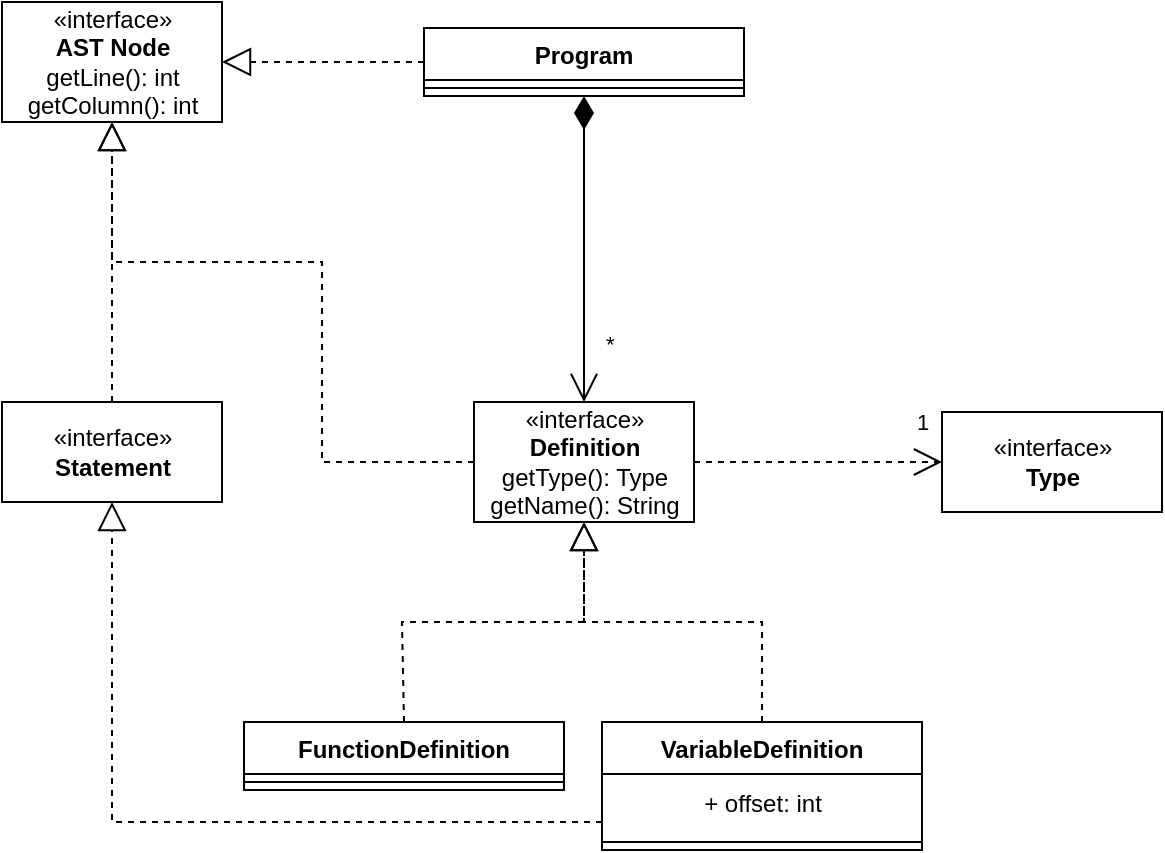 <mxfile version="20.8.16" type="device" pages="5"><diagram id="tEm3udfQRrp0tYSrLyY5" name="Definition"><mxGraphModel dx="607" dy="717" grid="1" gridSize="10" guides="1" tooltips="1" connect="1" arrows="1" fold="1" page="1" pageScale="1" pageWidth="827" pageHeight="1169" math="0" shadow="0"><root><mxCell id="0"/><mxCell id="1" parent="0"/><mxCell id="TwfJ6yVy9u_NWdyHtwg3-1" value="«interface»&lt;br&gt;&lt;b&gt;Definition&lt;/b&gt;&lt;br&gt;getType(): Type&lt;br&gt;getName(): String" style="html=1;" parent="1" vertex="1"><mxGeometry x="1186" y="250" width="110" height="60" as="geometry"/></mxCell><mxCell id="TwfJ6yVy9u_NWdyHtwg3-2" value="FunctionDefinition" style="swimlane;fontStyle=1;align=center;verticalAlign=top;childLayout=stackLayout;horizontal=1;startSize=26;horizontalStack=0;resizeParent=1;resizeParentMax=0;resizeLast=0;collapsible=1;marginBottom=0;" parent="1" vertex="1"><mxGeometry x="1071" y="410" width="160" height="34" as="geometry"/></mxCell><mxCell id="TwfJ6yVy9u_NWdyHtwg3-4" value="" style="line;strokeWidth=1;fillColor=none;align=left;verticalAlign=middle;spacingTop=-1;spacingLeft=3;spacingRight=3;rotatable=0;labelPosition=right;points=[];portConstraint=eastwest;strokeColor=inherit;" parent="TwfJ6yVy9u_NWdyHtwg3-2" vertex="1"><mxGeometry y="26" width="160" height="8" as="geometry"/></mxCell><mxCell id="TwfJ6yVy9u_NWdyHtwg3-6" value="VariableDefinition" style="swimlane;fontStyle=1;align=center;verticalAlign=top;childLayout=stackLayout;horizontal=1;startSize=26;horizontalStack=0;resizeParent=1;resizeParentMax=0;resizeLast=0;collapsible=1;marginBottom=0;" parent="1" vertex="1"><mxGeometry x="1250" y="410" width="160" height="64" as="geometry"/></mxCell><mxCell id="2w1rQC-rwxfxJchrscSf-1" value="+ offset: int" style="text;html=1;align=center;verticalAlign=middle;resizable=0;points=[];autosize=1;strokeColor=none;fillColor=none;" parent="TwfJ6yVy9u_NWdyHtwg3-6" vertex="1"><mxGeometry y="26" width="160" height="30" as="geometry"/></mxCell><mxCell id="TwfJ6yVy9u_NWdyHtwg3-7" value="" style="line;strokeWidth=1;fillColor=none;align=left;verticalAlign=middle;spacingTop=-1;spacingLeft=3;spacingRight=3;rotatable=0;labelPosition=right;points=[];portConstraint=eastwest;strokeColor=inherit;" parent="TwfJ6yVy9u_NWdyHtwg3-6" vertex="1"><mxGeometry y="56" width="160" height="8" as="geometry"/></mxCell><mxCell id="TwfJ6yVy9u_NWdyHtwg3-8" value="" style="endArrow=block;dashed=1;endFill=0;endSize=12;html=1;rounded=0;strokeColor=default;entryX=0.5;entryY=1;entryDx=0;entryDy=0;exitX=0.5;exitY=0;exitDx=0;exitDy=0;" parent="1" source="TwfJ6yVy9u_NWdyHtwg3-2" target="TwfJ6yVy9u_NWdyHtwg3-1" edge="1"><mxGeometry width="160" relative="1" as="geometry"><mxPoint x="1170" y="350" as="sourcePoint"/><mxPoint x="1330" y="350" as="targetPoint"/><Array as="points"><mxPoint x="1150" y="360"/><mxPoint x="1241" y="360"/></Array></mxGeometry></mxCell><mxCell id="TwfJ6yVy9u_NWdyHtwg3-9" value="" style="endArrow=block;dashed=1;endFill=0;endSize=12;html=1;rounded=0;strokeColor=default;entryX=0.5;entryY=1;entryDx=0;entryDy=0;exitX=0.5;exitY=0;exitDx=0;exitDy=0;" parent="1" source="TwfJ6yVy9u_NWdyHtwg3-6" target="TwfJ6yVy9u_NWdyHtwg3-1" edge="1"><mxGeometry width="160" relative="1" as="geometry"><mxPoint x="1280" y="360" as="sourcePoint"/><mxPoint x="1440" y="360" as="targetPoint"/><Array as="points"><mxPoint x="1330" y="360"/><mxPoint x="1241" y="360"/></Array></mxGeometry></mxCell><mxCell id="TwfJ6yVy9u_NWdyHtwg3-10" value="«interface»&lt;br&gt;&lt;b&gt;Type&lt;/b&gt;" style="html=1;" parent="1" vertex="1"><mxGeometry x="1420" y="255" width="110" height="50" as="geometry"/></mxCell><mxCell id="TwfJ6yVy9u_NWdyHtwg3-11" value="1" style="endArrow=open;endSize=12;dashed=1;html=1;rounded=0;strokeColor=default;exitX=1;exitY=0.5;exitDx=0;exitDy=0;entryX=0;entryY=0.5;entryDx=0;entryDy=0;" parent="1" source="TwfJ6yVy9u_NWdyHtwg3-1" target="TwfJ6yVy9u_NWdyHtwg3-10" edge="1"><mxGeometry x="0.839" y="20" width="160" relative="1" as="geometry"><mxPoint x="1330" y="330" as="sourcePoint"/><mxPoint x="1490" y="330" as="targetPoint"/><mxPoint as="offset"/></mxGeometry></mxCell><mxCell id="2w1rQC-rwxfxJchrscSf-2" value="«interface»&lt;br&gt;&lt;b&gt;Statement&lt;/b&gt;" style="html=1;" parent="1" vertex="1"><mxGeometry x="950" y="250" width="110" height="50" as="geometry"/></mxCell><mxCell id="2w1rQC-rwxfxJchrscSf-3" value="" style="endArrow=block;dashed=1;endFill=0;endSize=12;html=1;rounded=0;strokeColor=default;entryX=0.5;entryY=1;entryDx=0;entryDy=0;" parent="1" target="2w1rQC-rwxfxJchrscSf-2" edge="1"><mxGeometry width="160" relative="1" as="geometry"><mxPoint x="1250" y="460" as="sourcePoint"/><mxPoint x="1190" y="460" as="targetPoint"/><Array as="points"><mxPoint x="1005" y="460"/></Array></mxGeometry></mxCell><mxCell id="2w1rQC-rwxfxJchrscSf-4" value="«interface»&lt;br&gt;&lt;b&gt;AST Node&lt;/b&gt;&lt;br&gt;getLine(): int&lt;br&gt;getColumn(): int" style="html=1;" parent="1" vertex="1"><mxGeometry x="950" y="50" width="110" height="60" as="geometry"/></mxCell><mxCell id="2w1rQC-rwxfxJchrscSf-5" value="" style="endArrow=block;dashed=1;endFill=0;endSize=12;html=1;rounded=0;strokeColor=default;entryX=0.5;entryY=1;entryDx=0;entryDy=0;exitX=0.5;exitY=0;exitDx=0;exitDy=0;" parent="1" source="2w1rQC-rwxfxJchrscSf-2" target="2w1rQC-rwxfxJchrscSf-4" edge="1"><mxGeometry width="160" relative="1" as="geometry"><mxPoint x="980" y="180" as="sourcePoint"/><mxPoint x="1140" y="180" as="targetPoint"/></mxGeometry></mxCell><mxCell id="CHL5ta81QHTOjSYHyiZM-10" value="Program" style="swimlane;fontStyle=1;align=center;verticalAlign=top;childLayout=stackLayout;horizontal=1;startSize=26;horizontalStack=0;resizeParent=1;resizeParentMax=0;resizeLast=0;collapsible=1;marginBottom=0;" parent="1" vertex="1"><mxGeometry x="1161" y="63" width="160" height="34" as="geometry"/></mxCell><mxCell id="CHL5ta81QHTOjSYHyiZM-11" value="" style="line;strokeWidth=1;fillColor=none;align=left;verticalAlign=middle;spacingTop=-1;spacingLeft=3;spacingRight=3;rotatable=0;labelPosition=right;points=[];portConstraint=eastwest;strokeColor=inherit;" parent="CHL5ta81QHTOjSYHyiZM-10" vertex="1"><mxGeometry y="26" width="160" height="8" as="geometry"/></mxCell><mxCell id="CHL5ta81QHTOjSYHyiZM-12" value="" style="endArrow=block;dashed=1;endFill=0;endSize=12;html=1;rounded=0;entryX=0.5;entryY=1;entryDx=0;entryDy=0;exitX=0;exitY=0.5;exitDx=0;exitDy=0;" parent="1" source="TwfJ6yVy9u_NWdyHtwg3-1" target="2w1rQC-rwxfxJchrscSf-4" edge="1"><mxGeometry width="160" relative="1" as="geometry"><mxPoint x="1100" y="180" as="sourcePoint"/><mxPoint x="1260" y="180" as="targetPoint"/><Array as="points"><mxPoint x="1110" y="280"/><mxPoint x="1110" y="180"/><mxPoint x="1005" y="180"/></Array></mxGeometry></mxCell><mxCell id="CHL5ta81QHTOjSYHyiZM-13" value="*" style="endArrow=open;html=1;endSize=12;startArrow=diamondThin;startSize=14;startFill=1;edgeStyle=orthogonalEdgeStyle;align=left;verticalAlign=bottom;rounded=0;entryX=0.5;entryY=0;entryDx=0;entryDy=0;exitX=0.5;exitY=1;exitDx=0;exitDy=0;" parent="1" source="CHL5ta81QHTOjSYHyiZM-10" target="TwfJ6yVy9u_NWdyHtwg3-1" edge="1"><mxGeometry x="0.739" y="9" relative="1" as="geometry"><mxPoint x="1170" y="180" as="sourcePoint"/><mxPoint x="1330" y="180" as="targetPoint"/><mxPoint as="offset"/></mxGeometry></mxCell><mxCell id="CHL5ta81QHTOjSYHyiZM-14" value="" style="endArrow=block;dashed=1;endFill=0;endSize=12;html=1;rounded=0;entryX=1;entryY=0.5;entryDx=0;entryDy=0;exitX=0;exitY=0.5;exitDx=0;exitDy=0;" parent="1" source="CHL5ta81QHTOjSYHyiZM-10" target="2w1rQC-rwxfxJchrscSf-4" edge="1"><mxGeometry width="160" relative="1" as="geometry"><mxPoint x="1180" y="170" as="sourcePoint"/><mxPoint x="1340" y="170" as="targetPoint"/></mxGeometry></mxCell></root></mxGraphModel></diagram><diagram id="4c8TrQgIZwYKLNSwtNas" name="Expression"><mxGraphModel dx="1434" dy="717" grid="1" gridSize="10" guides="1" tooltips="1" connect="1" arrows="1" fold="1" page="1" pageScale="1" pageWidth="827" pageHeight="1169" math="0" shadow="0"><root><mxCell id="0"/><mxCell id="1" parent="0"/><mxCell id="o3gh-eUroKLdvng0PE6j-1" value="«interface»&lt;br&gt;&lt;b&gt;Expression&lt;br&gt;&lt;/b&gt;" style="html=1;" parent="1" vertex="1"><mxGeometry x="339" y="380" width="110" height="50" as="geometry"/></mxCell><mxCell id="o3gh-eUroKLdvng0PE6j-7" value="Variable&#10;" style="swimlane;fontStyle=1;align=center;verticalAlign=top;childLayout=stackLayout;horizontal=1;startSize=26;horizontalStack=0;resizeParent=1;resizeParentMax=0;resizeLast=0;collapsible=1;marginBottom=0;" parent="1" vertex="1"><mxGeometry x="399" y="500" width="160" height="60" as="geometry"/></mxCell><mxCell id="o3gh-eUroKLdvng0PE6j-8" value="+ name: string" style="text;strokeColor=none;fillColor=none;align=left;verticalAlign=top;spacingLeft=4;spacingRight=4;overflow=hidden;rotatable=0;points=[[0,0.5],[1,0.5]];portConstraint=eastwest;" parent="o3gh-eUroKLdvng0PE6j-7" vertex="1"><mxGeometry y="26" width="160" height="26" as="geometry"/></mxCell><mxCell id="o3gh-eUroKLdvng0PE6j-9" value="" style="line;strokeWidth=1;fillColor=none;align=left;verticalAlign=middle;spacingTop=-1;spacingLeft=3;spacingRight=3;rotatable=0;labelPosition=right;points=[];portConstraint=eastwest;strokeColor=inherit;" parent="o3gh-eUroKLdvng0PE6j-7" vertex="1"><mxGeometry y="52" width="160" height="8" as="geometry"/></mxCell><mxCell id="o3gh-eUroKLdvng0PE6j-12" value="UnaryMinus" style="swimlane;fontStyle=1;align=center;verticalAlign=top;childLayout=stackLayout;horizontal=1;startSize=26;horizontalStack=0;resizeParent=1;resizeParentMax=0;resizeLast=0;collapsible=1;marginBottom=0;" parent="1" vertex="1"><mxGeometry x="110" y="500" width="160" height="34" as="geometry"/></mxCell><mxCell id="o3gh-eUroKLdvng0PE6j-13" value="" style="line;strokeWidth=1;fillColor=none;align=left;verticalAlign=middle;spacingTop=-1;spacingLeft=3;spacingRight=3;rotatable=0;labelPosition=right;points=[];portConstraint=eastwest;strokeColor=inherit;" parent="o3gh-eUroKLdvng0PE6j-12" vertex="1"><mxGeometry y="26" width="160" height="8" as="geometry"/></mxCell><mxCell id="o3gh-eUroKLdvng0PE6j-16" value="Arithmetic" style="swimlane;fontStyle=1;align=center;verticalAlign=top;childLayout=stackLayout;horizontal=1;startSize=26;horizontalStack=0;resizeParent=1;resizeParentMax=0;resizeLast=0;collapsible=1;marginBottom=0;" parent="1" vertex="1"><mxGeometry x="599" y="500" width="160" height="60" as="geometry"/></mxCell><mxCell id="o3gh-eUroKLdvng0PE6j-17" value="+ operator: string&#10;" style="text;strokeColor=none;fillColor=none;align=left;verticalAlign=top;spacingLeft=4;spacingRight=4;overflow=hidden;rotatable=0;points=[[0,0.5],[1,0.5]];portConstraint=eastwest;" parent="o3gh-eUroKLdvng0PE6j-16" vertex="1"><mxGeometry y="26" width="160" height="26" as="geometry"/></mxCell><mxCell id="o3gh-eUroKLdvng0PE6j-18" value="" style="line;strokeWidth=1;fillColor=none;align=left;verticalAlign=middle;spacingTop=-1;spacingLeft=3;spacingRight=3;rotatable=0;labelPosition=right;points=[];portConstraint=eastwest;strokeColor=inherit;" parent="o3gh-eUroKLdvng0PE6j-16" vertex="1"><mxGeometry y="52" width="160" height="8" as="geometry"/></mxCell><mxCell id="o3gh-eUroKLdvng0PE6j-20" value="RealLiteral" style="swimlane;fontStyle=1;align=center;verticalAlign=top;childLayout=stackLayout;horizontal=1;startSize=26;horizontalStack=0;resizeParent=1;resizeParentMax=0;resizeLast=0;collapsible=1;marginBottom=0;" parent="1" vertex="1"><mxGeometry x="120" y="270" width="160" height="60" as="geometry"/></mxCell><mxCell id="o3gh-eUroKLdvng0PE6j-21" value="+ value: double" style="text;strokeColor=none;fillColor=none;align=left;verticalAlign=top;spacingLeft=4;spacingRight=4;overflow=hidden;rotatable=0;points=[[0,0.5],[1,0.5]];portConstraint=eastwest;" parent="o3gh-eUroKLdvng0PE6j-20" vertex="1"><mxGeometry y="26" width="160" height="26" as="geometry"/></mxCell><mxCell id="o3gh-eUroKLdvng0PE6j-22" value="" style="line;strokeWidth=1;fillColor=none;align=left;verticalAlign=middle;spacingTop=-1;spacingLeft=3;spacingRight=3;rotatable=0;labelPosition=right;points=[];portConstraint=eastwest;strokeColor=inherit;" parent="o3gh-eUroKLdvng0PE6j-20" vertex="1"><mxGeometry y="52" width="160" height="8" as="geometry"/></mxCell><mxCell id="o3gh-eUroKLdvng0PE6j-24" value="CharLiteral&#10;" style="swimlane;fontStyle=1;align=center;verticalAlign=top;childLayout=stackLayout;horizontal=1;startSize=26;horizontalStack=0;resizeParent=1;resizeParentMax=0;resizeLast=0;collapsible=1;marginBottom=0;" parent="1" vertex="1"><mxGeometry x="120" y="190" width="160" height="60" as="geometry"/></mxCell><mxCell id="o3gh-eUroKLdvng0PE6j-25" value="+ value: char" style="text;strokeColor=none;fillColor=none;align=left;verticalAlign=top;spacingLeft=4;spacingRight=4;overflow=hidden;rotatable=0;points=[[0,0.5],[1,0.5]];portConstraint=eastwest;" parent="o3gh-eUroKLdvng0PE6j-24" vertex="1"><mxGeometry y="26" width="160" height="26" as="geometry"/></mxCell><mxCell id="o3gh-eUroKLdvng0PE6j-26" value="" style="line;strokeWidth=1;fillColor=none;align=left;verticalAlign=middle;spacingTop=-1;spacingLeft=3;spacingRight=3;rotatable=0;labelPosition=right;points=[];portConstraint=eastwest;strokeColor=inherit;" parent="o3gh-eUroKLdvng0PE6j-24" vertex="1"><mxGeometry y="52" width="160" height="8" as="geometry"/></mxCell><mxCell id="o3gh-eUroKLdvng0PE6j-32" value="Cast&#10;" style="swimlane;fontStyle=1;align=center;verticalAlign=top;childLayout=stackLayout;horizontal=1;startSize=26;horizontalStack=0;resizeParent=1;resizeParentMax=0;resizeLast=0;collapsible=1;marginBottom=0;" parent="1" vertex="1"><mxGeometry x="500" y="156" width="160" height="34" as="geometry"/></mxCell><mxCell id="o3gh-eUroKLdvng0PE6j-33" value="" style="line;strokeWidth=1;fillColor=none;align=left;verticalAlign=middle;spacingTop=-1;spacingLeft=3;spacingRight=3;rotatable=0;labelPosition=right;points=[];portConstraint=eastwest;strokeColor=inherit;" parent="o3gh-eUroKLdvng0PE6j-32" vertex="1"><mxGeometry y="26" width="160" height="8" as="geometry"/></mxCell><mxCell id="o3gh-eUroKLdvng0PE6j-34" value="Logic" style="swimlane;fontStyle=1;align=center;verticalAlign=top;childLayout=stackLayout;horizontal=1;startSize=26;horizontalStack=0;resizeParent=1;resizeParentMax=0;resizeLast=0;collapsible=1;marginBottom=0;" parent="1" vertex="1"><mxGeometry x="500" y="270" width="160" height="60" as="geometry"/></mxCell><mxCell id="o3gh-eUroKLdvng0PE6j-35" value="+ operator: string&#10;" style="text;strokeColor=none;fillColor=none;align=left;verticalAlign=top;spacingLeft=4;spacingRight=4;overflow=hidden;rotatable=0;points=[[0,0.5],[1,0.5]];portConstraint=eastwest;" parent="o3gh-eUroKLdvng0PE6j-34" vertex="1"><mxGeometry y="26" width="160" height="26" as="geometry"/></mxCell><mxCell id="o3gh-eUroKLdvng0PE6j-36" value="" style="line;strokeWidth=1;fillColor=none;align=left;verticalAlign=middle;spacingTop=-1;spacingLeft=3;spacingRight=3;rotatable=0;labelPosition=right;points=[];portConstraint=eastwest;strokeColor=inherit;" parent="o3gh-eUroKLdvng0PE6j-34" vertex="1"><mxGeometry y="52" width="160" height="8" as="geometry"/></mxCell><mxCell id="o3gh-eUroKLdvng0PE6j-49" value="2" style="endArrow=open;html=1;endSize=12;startArrow=diamondThin;startSize=14;startFill=1;edgeStyle=orthogonalEdgeStyle;align=left;verticalAlign=bottom;rounded=0;strokeColor=default;exitX=0.5;exitY=1;exitDx=0;exitDy=0;entryX=1;entryY=0.25;entryDx=0;entryDy=0;" parent="1" source="o3gh-eUroKLdvng0PE6j-34" target="o3gh-eUroKLdvng0PE6j-1" edge="1"><mxGeometry x="-0.794" y="10" relative="1" as="geometry"><mxPoint x="460" y="360" as="sourcePoint"/><mxPoint x="450" y="400" as="targetPoint"/><Array as="points"><mxPoint x="580" y="393"/><mxPoint x="449" y="393"/></Array><mxPoint as="offset"/></mxGeometry></mxCell><mxCell id="o3gh-eUroKLdvng0PE6j-50" value="2" style="endArrow=open;html=1;endSize=12;startArrow=diamondThin;startSize=14;startFill=1;edgeStyle=orthogonalEdgeStyle;align=left;verticalAlign=bottom;rounded=0;strokeColor=default;exitX=0.5;exitY=0;exitDx=0;exitDy=0;entryX=1.002;entryY=0.841;entryDx=0;entryDy=0;entryPerimeter=0;" parent="1" source="o3gh-eUroKLdvng0PE6j-16" target="o3gh-eUroKLdvng0PE6j-1" edge="1"><mxGeometry x="-0.934" y="-11" relative="1" as="geometry"><mxPoint x="590" y="420" as="sourcePoint"/><mxPoint x="450" y="422" as="targetPoint"/><Array as="points"><mxPoint x="679" y="422"/><mxPoint x="452" y="422"/></Array><mxPoint as="offset"/></mxGeometry></mxCell><mxCell id="o3gh-eUroKLdvng0PE6j-52" value="UnaryNot" style="swimlane;fontStyle=1;align=center;verticalAlign=top;childLayout=stackLayout;horizontal=1;startSize=26;horizontalStack=0;resizeParent=1;resizeParentMax=0;resizeLast=0;collapsible=1;marginBottom=0;" parent="1" vertex="1"><mxGeometry x="500" y="210" width="160" height="34" as="geometry"/></mxCell><mxCell id="o3gh-eUroKLdvng0PE6j-53" value="" style="line;strokeWidth=1;fillColor=none;align=left;verticalAlign=middle;spacingTop=-1;spacingLeft=3;spacingRight=3;rotatable=0;labelPosition=right;points=[];portConstraint=eastwest;strokeColor=inherit;" parent="o3gh-eUroKLdvng0PE6j-52" vertex="1"><mxGeometry y="26" width="160" height="8" as="geometry"/></mxCell><mxCell id="o3gh-eUroKLdvng0PE6j-55" value="" style="endArrow=block;dashed=1;endFill=0;endSize=12;html=1;rounded=0;strokeColor=default;entryX=0.5;entryY=1;entryDx=0;entryDy=0;exitX=0.5;exitY=0;exitDx=0;exitDy=0;" parent="1" source="o3gh-eUroKLdvng0PE6j-12" target="o3gh-eUroKLdvng0PE6j-1" edge="1"><mxGeometry width="160" relative="1" as="geometry"><mxPoint x="220" y="460" as="sourcePoint"/><mxPoint x="380" y="460" as="targetPoint"/><Array as="points"><mxPoint x="190" y="460"/><mxPoint x="394" y="460"/></Array></mxGeometry></mxCell><mxCell id="o3gh-eUroKLdvng0PE6j-57" value="" style="endArrow=block;dashed=1;endFill=0;endSize=12;html=1;rounded=0;strokeColor=default;entryX=0.5;entryY=1;entryDx=0;entryDy=0;exitX=0.5;exitY=0;exitDx=0;exitDy=0;" parent="1" source="o3gh-eUroKLdvng0PE6j-7" target="o3gh-eUroKLdvng0PE6j-1" edge="1"><mxGeometry width="160" relative="1" as="geometry"><mxPoint x="470" y="470" as="sourcePoint"/><mxPoint x="630" y="470" as="targetPoint"/><Array as="points"><mxPoint x="480" y="460"/><mxPoint x="394" y="460"/></Array></mxGeometry></mxCell><mxCell id="o3gh-eUroKLdvng0PE6j-58" value="" style="endArrow=block;dashed=1;endFill=0;endSize=12;html=1;rounded=0;strokeColor=default;entryX=0.5;entryY=1;entryDx=0;entryDy=0;exitX=0.25;exitY=0;exitDx=0;exitDy=0;" parent="1" source="o3gh-eUroKLdvng0PE6j-16" target="o3gh-eUroKLdvng0PE6j-1" edge="1"><mxGeometry width="160" relative="1" as="geometry"><mxPoint x="500" y="460" as="sourcePoint"/><mxPoint x="660" y="460" as="targetPoint"/><Array as="points"><mxPoint x="640" y="460"/><mxPoint x="394" y="460"/></Array></mxGeometry></mxCell><mxCell id="o3gh-eUroKLdvng0PE6j-61" value="" style="endArrow=block;dashed=1;endFill=0;endSize=12;html=1;rounded=0;strokeColor=default;entryX=0.5;entryY=0;entryDx=0;entryDy=0;exitX=1;exitY=0.5;exitDx=0;exitDy=0;" parent="1" source="o3gh-eUroKLdvng0PE6j-21" target="o3gh-eUroKLdvng0PE6j-1" edge="1"><mxGeometry width="160" relative="1" as="geometry"><mxPoint x="280" y="300" as="sourcePoint"/><mxPoint x="440" y="300" as="targetPoint"/><Array as="points"><mxPoint x="394" y="310"/></Array></mxGeometry></mxCell><mxCell id="o3gh-eUroKLdvng0PE6j-62" value="" style="endArrow=block;dashed=1;endFill=0;endSize=12;html=1;rounded=0;strokeColor=default;entryX=0.5;entryY=0;entryDx=0;entryDy=0;exitX=1;exitY=0.5;exitDx=0;exitDy=0;" parent="1" source="o3gh-eUroKLdvng0PE6j-25" target="o3gh-eUroKLdvng0PE6j-1" edge="1"><mxGeometry width="160" relative="1" as="geometry"><mxPoint x="280" y="220" as="sourcePoint"/><mxPoint x="440" y="220" as="targetPoint"/><Array as="points"><mxPoint x="394" y="230"/></Array></mxGeometry></mxCell><mxCell id="o3gh-eUroKLdvng0PE6j-66" value="" style="endArrow=block;dashed=1;endFill=0;endSize=12;html=1;rounded=0;strokeColor=default;entryX=0.5;entryY=0;entryDx=0;entryDy=0;exitX=0;exitY=0.5;exitDx=0;exitDy=0;" parent="1" source="o3gh-eUroKLdvng0PE6j-35" target="o3gh-eUroKLdvng0PE6j-1" edge="1"><mxGeometry width="160" relative="1" as="geometry"><mxPoint x="310" y="330" as="sourcePoint"/><mxPoint x="470" y="330" as="targetPoint"/><Array as="points"><mxPoint x="394" y="310"/></Array></mxGeometry></mxCell><mxCell id="o3gh-eUroKLdvng0PE6j-67" value="" style="endArrow=block;dashed=1;endFill=0;endSize=12;html=1;rounded=0;strokeColor=default;entryX=0.5;entryY=0;entryDx=0;entryDy=0;exitX=0;exitY=0.5;exitDx=0;exitDy=0;" parent="1" source="o3gh-eUroKLdvng0PE6j-52" target="o3gh-eUroKLdvng0PE6j-1" edge="1"><mxGeometry width="160" relative="1" as="geometry"><mxPoint x="340" y="270" as="sourcePoint"/><mxPoint x="500" y="270" as="targetPoint"/><Array as="points"><mxPoint x="394" y="227"/></Array></mxGeometry></mxCell><mxCell id="o3gh-eUroKLdvng0PE6j-68" value="" style="endArrow=block;dashed=1;endFill=0;endSize=12;html=1;rounded=0;strokeColor=default;exitX=0;exitY=0.5;exitDx=0;exitDy=0;entryX=0.5;entryY=0;entryDx=0;entryDy=0;" parent="1" source="o3gh-eUroKLdvng0PE6j-32" target="o3gh-eUroKLdvng0PE6j-1" edge="1"><mxGeometry width="160" relative="1" as="geometry"><mxPoint x="390" y="200" as="sourcePoint"/><mxPoint x="550" y="200" as="targetPoint"/><Array as="points"><mxPoint x="394" y="173"/></Array></mxGeometry></mxCell><mxCell id="o3gh-eUroKLdvng0PE6j-69" value="ArrayAccess&#10;" style="swimlane;fontStyle=1;align=center;verticalAlign=top;childLayout=stackLayout;horizontal=1;startSize=26;horizontalStack=0;resizeParent=1;resizeParentMax=0;resizeLast=0;collapsible=1;marginBottom=0;" parent="1" vertex="1"><mxGeometry x="120" y="600" width="160" height="34" as="geometry"/></mxCell><mxCell id="o3gh-eUroKLdvng0PE6j-70" value="" style="line;strokeWidth=1;fillColor=none;align=left;verticalAlign=middle;spacingTop=-1;spacingLeft=3;spacingRight=3;rotatable=0;labelPosition=right;points=[];portConstraint=eastwest;strokeColor=inherit;" parent="o3gh-eUroKLdvng0PE6j-69" vertex="1"><mxGeometry y="26" width="160" height="8" as="geometry"/></mxCell><mxCell id="o3gh-eUroKLdvng0PE6j-75" value="" style="endArrow=block;dashed=1;endFill=0;endSize=12;html=1;rounded=0;strokeColor=default;exitX=1;exitY=0.5;exitDx=0;exitDy=0;entryX=0.5;entryY=0;entryDx=0;entryDy=0;" parent="1" target="o3gh-eUroKLdvng0PE6j-1" edge="1"><mxGeometry width="160" relative="1" as="geometry"><mxPoint x="280" y="157" as="sourcePoint"/><mxPoint x="450" y="90" as="targetPoint"/><Array as="points"><mxPoint x="394" y="157"/></Array></mxGeometry></mxCell><mxCell id="9c9g5L51k76yEXySF-gI-3" value="IntLiteral&#10;" style="swimlane;fontStyle=1;align=center;verticalAlign=top;childLayout=stackLayout;horizontal=1;startSize=26;horizontalStack=0;resizeParent=1;resizeParentMax=0;resizeLast=0;collapsible=1;marginBottom=0;" parent="1" vertex="1"><mxGeometry x="120" y="120" width="160" height="60" as="geometry"/></mxCell><mxCell id="9c9g5L51k76yEXySF-gI-4" value="+ value: char" style="text;strokeColor=none;fillColor=none;align=left;verticalAlign=top;spacingLeft=4;spacingRight=4;overflow=hidden;rotatable=0;points=[[0,0.5],[1,0.5]];portConstraint=eastwest;" parent="9c9g5L51k76yEXySF-gI-3" vertex="1"><mxGeometry y="26" width="160" height="26" as="geometry"/></mxCell><mxCell id="9c9g5L51k76yEXySF-gI-5" value="" style="line;strokeWidth=1;fillColor=none;align=left;verticalAlign=middle;spacingTop=-1;spacingLeft=3;spacingRight=3;rotatable=0;labelPosition=right;points=[];portConstraint=eastwest;strokeColor=inherit;" parent="9c9g5L51k76yEXySF-gI-3" vertex="1"><mxGeometry y="52" width="160" height="8" as="geometry"/></mxCell><mxCell id="9c9g5L51k76yEXySF-gI-7" value="StructAccess&#10;" style="swimlane;fontStyle=1;align=center;verticalAlign=top;childLayout=stackLayout;horizontal=1;startSize=26;horizontalStack=0;resizeParent=1;resizeParentMax=0;resizeLast=0;collapsible=1;marginBottom=0;" parent="1" vertex="1"><mxGeometry x="300" y="600" width="160" height="34" as="geometry"/></mxCell><mxCell id="9c9g5L51k76yEXySF-gI-8" value="" style="line;strokeWidth=1;fillColor=none;align=left;verticalAlign=middle;spacingTop=-1;spacingLeft=3;spacingRight=3;rotatable=0;labelPosition=right;points=[];portConstraint=eastwest;strokeColor=inherit;" parent="9c9g5L51k76yEXySF-gI-7" vertex="1"><mxGeometry y="26" width="160" height="8" as="geometry"/></mxCell><mxCell id="9c9g5L51k76yEXySF-gI-9" value="" style="endArrow=block;dashed=1;endFill=0;endSize=12;html=1;rounded=0;strokeColor=default;entryX=0.5;entryY=1;entryDx=0;entryDy=0;exitX=0.5;exitY=0;exitDx=0;exitDy=0;" parent="1" source="o3gh-eUroKLdvng0PE6j-69" target="o3gh-eUroKLdvng0PE6j-1" edge="1"><mxGeometry width="160" relative="1" as="geometry"><mxPoint x="220" y="550" as="sourcePoint"/><mxPoint x="360" y="460" as="targetPoint"/><Array as="points"><mxPoint x="200" y="560"/><mxPoint x="290" y="560"/><mxPoint x="290" y="460"/><mxPoint x="394" y="460"/></Array></mxGeometry></mxCell><mxCell id="9c9g5L51k76yEXySF-gI-10" value="" style="endArrow=block;dashed=1;endFill=0;endSize=12;html=1;rounded=0;strokeColor=default;entryX=0.5;entryY=1;entryDx=0;entryDy=0;exitX=0.5;exitY=0;exitDx=0;exitDy=0;" parent="1" source="9c9g5L51k76yEXySF-gI-7" target="o3gh-eUroKLdvng0PE6j-1" edge="1"><mxGeometry width="160" relative="1" as="geometry"><mxPoint x="140" y="560" as="sourcePoint"/><mxPoint x="380" y="500" as="targetPoint"/><Array as="points"><mxPoint x="380" y="560"/><mxPoint x="290" y="560"/><mxPoint x="290" y="510"/><mxPoint x="290" y="460"/><mxPoint x="394" y="460"/></Array></mxGeometry></mxCell><mxCell id="9c9g5L51k76yEXySF-gI-11" value="1" style="endArrow=open;html=1;endSize=12;startArrow=diamondThin;startSize=14;startFill=1;edgeStyle=orthogonalEdgeStyle;align=left;verticalAlign=bottom;rounded=0;strokeColor=default;exitX=0.25;exitY=0;exitDx=0;exitDy=0;" parent="1" source="o3gh-eUroKLdvng0PE6j-12" edge="1"><mxGeometry x="-0.862" relative="1" as="geometry"><mxPoint x="180" y="400" as="sourcePoint"/><mxPoint x="340" y="400" as="targetPoint"/><Array as="points"><mxPoint x="150" y="400"/></Array><mxPoint as="offset"/></mxGeometry></mxCell><mxCell id="9c9g5L51k76yEXySF-gI-12" value="1" style="endArrow=open;html=1;endSize=12;startArrow=diamondThin;startSize=14;startFill=1;edgeStyle=orthogonalEdgeStyle;align=left;verticalAlign=bottom;rounded=0;strokeColor=default;exitX=0;exitY=0.5;exitDx=0;exitDy=0;entryX=0;entryY=0.5;entryDx=0;entryDy=0;" parent="1" source="o3gh-eUroKLdvng0PE6j-69" target="9c9g5L51k76yEXySF-gI-3" edge="1"><mxGeometry x="-0.927" y="-7" relative="1" as="geometry"><mxPoint x="50" y="380" as="sourcePoint"/><mxPoint x="210" y="380" as="targetPoint"/><Array as="points"><mxPoint x="80" y="617"/><mxPoint x="80" y="150"/></Array><mxPoint as="offset"/></mxGeometry></mxCell></root></mxGraphModel></diagram><diagram id="H9pCtL9pOI-8gFf5l4Q-" name="Statement"><mxGraphModel dx="1434" dy="717" grid="1" gridSize="10" guides="1" tooltips="1" connect="1" arrows="1" fold="1" page="1" pageScale="1" pageWidth="827" pageHeight="1169" math="0" shadow="0"><root><mxCell id="0"/><mxCell id="1" parent="0"/><mxCell id="MevRHEnkogqee-nWbXEE-1" value="«interface»&lt;br&gt;&lt;b&gt;Statement&lt;br&gt;&lt;/b&gt;" style="html=1;" parent="1" vertex="1"><mxGeometry x="360" y="310" width="110" height="50" as="geometry"/></mxCell><mxCell id="MevRHEnkogqee-nWbXEE-2" value="WriteStatement&#10;" style="swimlane;fontStyle=1;align=center;verticalAlign=top;childLayout=stackLayout;horizontal=1;startSize=26;horizontalStack=0;resizeParent=1;resizeParentMax=0;resizeLast=0;collapsible=1;marginBottom=0;" parent="1" vertex="1"><mxGeometry x="50" y="318" width="160" height="34" as="geometry"/></mxCell><mxCell id="MevRHEnkogqee-nWbXEE-4" value="" style="line;strokeWidth=1;fillColor=none;align=left;verticalAlign=middle;spacingTop=-1;spacingLeft=3;spacingRight=3;rotatable=0;labelPosition=right;points=[];portConstraint=eastwest;strokeColor=inherit;" parent="MevRHEnkogqee-nWbXEE-2" vertex="1"><mxGeometry y="26" width="160" height="8" as="geometry"/></mxCell><mxCell id="MevRHEnkogqee-nWbXEE-6" value="ReadStatement&#10;" style="swimlane;fontStyle=1;align=center;verticalAlign=top;childLayout=stackLayout;horizontal=1;startSize=26;horizontalStack=0;resizeParent=1;resizeParentMax=0;resizeLast=0;collapsible=1;marginBottom=0;" parent="1" vertex="1"><mxGeometry x="50" y="380" width="160" height="34" as="geometry"/></mxCell><mxCell id="MevRHEnkogqee-nWbXEE-7" value="" style="line;strokeWidth=1;fillColor=none;align=left;verticalAlign=middle;spacingTop=-1;spacingLeft=3;spacingRight=3;rotatable=0;labelPosition=right;points=[];portConstraint=eastwest;strokeColor=inherit;" parent="MevRHEnkogqee-nWbXEE-6" vertex="1"><mxGeometry y="26" width="160" height="8" as="geometry"/></mxCell><mxCell id="MevRHEnkogqee-nWbXEE-8" value="AssignmentStatement&#10;" style="swimlane;fontStyle=1;align=center;verticalAlign=top;childLayout=stackLayout;horizontal=1;startSize=26;horizontalStack=0;resizeParent=1;resizeParentMax=0;resizeLast=0;collapsible=1;marginBottom=0;" parent="1" vertex="1"><mxGeometry x="334" y="444" width="160" height="34" as="geometry"/></mxCell><mxCell id="MevRHEnkogqee-nWbXEE-9" value="" style="line;strokeWidth=1;fillColor=none;align=left;verticalAlign=middle;spacingTop=-1;spacingLeft=3;spacingRight=3;rotatable=0;labelPosition=right;points=[];portConstraint=eastwest;strokeColor=inherit;" parent="MevRHEnkogqee-nWbXEE-8" vertex="1"><mxGeometry y="26" width="160" height="8" as="geometry"/></mxCell><mxCell id="MevRHEnkogqee-nWbXEE-10" value="LogicStatement" style="swimlane;fontStyle=1;align=center;verticalAlign=top;childLayout=stackLayout;horizontal=1;startSize=26;horizontalStack=0;resizeParent=1;resizeParentMax=0;resizeLast=0;collapsible=1;marginBottom=0;" parent="1" vertex="1"><mxGeometry x="590" y="410" width="160" height="34" as="geometry"/></mxCell><mxCell id="MevRHEnkogqee-nWbXEE-11" value="" style="line;strokeWidth=1;fillColor=none;align=left;verticalAlign=middle;spacingTop=-1;spacingLeft=3;spacingRight=3;rotatable=0;labelPosition=right;points=[];portConstraint=eastwest;strokeColor=inherit;" parent="MevRHEnkogqee-nWbXEE-10" vertex="1"><mxGeometry y="26" width="160" height="8" as="geometry"/></mxCell><mxCell id="MevRHEnkogqee-nWbXEE-12" value="WhileStatement" style="swimlane;fontStyle=1;align=center;verticalAlign=top;childLayout=stackLayout;horizontal=1;startSize=26;horizontalStack=0;resizeParent=1;resizeParentMax=0;resizeLast=0;collapsible=1;marginBottom=0;" parent="1" vertex="1"><mxGeometry x="590" y="318" width="160" height="34" as="geometry"/></mxCell><mxCell id="MevRHEnkogqee-nWbXEE-13" value="" style="line;strokeWidth=1;fillColor=none;align=left;verticalAlign=middle;spacingTop=-1;spacingLeft=3;spacingRight=3;rotatable=0;labelPosition=right;points=[];portConstraint=eastwest;strokeColor=inherit;" parent="MevRHEnkogqee-nWbXEE-12" vertex="1"><mxGeometry y="26" width="160" height="8" as="geometry"/></mxCell><mxCell id="MevRHEnkogqee-nWbXEE-14" value="ReturnStatement&#10;" style="swimlane;fontStyle=1;align=center;verticalAlign=top;childLayout=stackLayout;horizontal=1;startSize=26;horizontalStack=0;resizeParent=1;resizeParentMax=0;resizeLast=0;collapsible=1;marginBottom=0;" parent="1" vertex="1"><mxGeometry x="590" y="210" width="160" height="34" as="geometry"/></mxCell><mxCell id="MevRHEnkogqee-nWbXEE-15" value="" style="line;strokeWidth=1;fillColor=none;align=left;verticalAlign=middle;spacingTop=-1;spacingLeft=3;spacingRight=3;rotatable=0;labelPosition=right;points=[];portConstraint=eastwest;strokeColor=inherit;" parent="MevRHEnkogqee-nWbXEE-14" vertex="1"><mxGeometry y="26" width="160" height="8" as="geometry"/></mxCell><mxCell id="MevRHEnkogqee-nWbXEE-16" value="ProcedureInvocationStatement" style="swimlane;fontStyle=1;align=center;verticalAlign=top;childLayout=stackLayout;horizontal=1;startSize=26;horizontalStack=0;resizeParent=1;resizeParentMax=0;resizeLast=0;collapsible=1;marginBottom=0;" parent="1" vertex="1"><mxGeometry x="30" y="250" width="200" height="34" as="geometry"/></mxCell><mxCell id="MevRHEnkogqee-nWbXEE-17" value="" style="line;strokeWidth=1;fillColor=none;align=left;verticalAlign=middle;spacingTop=-1;spacingLeft=3;spacingRight=3;rotatable=0;labelPosition=right;points=[];portConstraint=eastwest;strokeColor=inherit;" parent="MevRHEnkogqee-nWbXEE-16" vertex="1"><mxGeometry y="26" width="200" height="8" as="geometry"/></mxCell><mxCell id="MevRHEnkogqee-nWbXEE-18" value="" style="endArrow=block;dashed=1;endFill=0;endSize=12;html=1;rounded=0;strokeColor=default;exitX=0.5;exitY=0;exitDx=0;exitDy=0;entryX=0.5;entryY=1;entryDx=0;entryDy=0;" parent="1" source="MevRHEnkogqee-nWbXEE-8" target="MevRHEnkogqee-nWbXEE-1" edge="1"><mxGeometry width="160" relative="1" as="geometry"><mxPoint x="410" y="410" as="sourcePoint"/><mxPoint x="570" y="410" as="targetPoint"/></mxGeometry></mxCell><mxCell id="5kmBhblhDHlLe5FP7Lf--2" value="«interface»&lt;br&gt;&lt;b&gt;Expression&lt;br&gt;&lt;/b&gt;" style="html=1;" parent="1" vertex="1"><mxGeometry x="359" y="550" width="110" height="50" as="geometry"/></mxCell><mxCell id="uxytpnTYPjNuWfMsePIt-1" value="2" style="endArrow=open;html=1;endSize=12;startArrow=diamondThin;startSize=14;startFill=1;edgeStyle=orthogonalEdgeStyle;align=left;verticalAlign=bottom;rounded=0;strokeColor=default;exitX=0.5;exitY=1;exitDx=0;exitDy=0;entryX=0.5;entryY=0;entryDx=0;entryDy=0;" parent="1" source="MevRHEnkogqee-nWbXEE-8" target="5kmBhblhDHlLe5FP7Lf--2" edge="1"><mxGeometry x="-0.389" y="6" relative="1" as="geometry"><mxPoint x="410" y="510" as="sourcePoint"/><mxPoint x="570" y="510" as="targetPoint"/><mxPoint as="offset"/></mxGeometry></mxCell><mxCell id="uxytpnTYPjNuWfMsePIt-2" value="" style="endArrow=block;dashed=1;endFill=0;endSize=12;html=1;rounded=0;strokeColor=default;entryX=0;entryY=0.5;entryDx=0;entryDy=0;exitX=1;exitY=0.5;exitDx=0;exitDy=0;" parent="1" source="MevRHEnkogqee-nWbXEE-2" target="MevRHEnkogqee-nWbXEE-1" edge="1"><mxGeometry width="160" relative="1" as="geometry"><mxPoint x="170" y="350" as="sourcePoint"/><mxPoint x="330" y="350" as="targetPoint"/></mxGeometry></mxCell><mxCell id="uxytpnTYPjNuWfMsePIt-3" value="1...n" style="endArrow=open;html=1;endSize=12;startArrow=diamondThin;startSize=14;startFill=1;edgeStyle=orthogonalEdgeStyle;align=left;verticalAlign=bottom;rounded=0;strokeColor=default;exitX=0;exitY=0.5;exitDx=0;exitDy=0;" parent="1" source="MevRHEnkogqee-nWbXEE-2" edge="1"><mxGeometry x="-0.902" y="-5" relative="1" as="geometry"><mxPoint x="50" y="470" as="sourcePoint"/><mxPoint x="360" y="590" as="targetPoint"/><Array as="points"><mxPoint x="20" y="335"/><mxPoint x="20" y="590"/><mxPoint x="359" y="590"/></Array><mxPoint x="5" y="-5" as="offset"/></mxGeometry></mxCell><mxCell id="uxytpnTYPjNuWfMsePIt-4" value="1...n" style="endArrow=open;html=1;endSize=12;startArrow=diamondThin;startSize=14;startFill=1;edgeStyle=orthogonalEdgeStyle;align=left;verticalAlign=bottom;rounded=0;strokeColor=default;exitX=0;exitY=0.5;exitDx=0;exitDy=0;entryX=0;entryY=0.25;entryDx=0;entryDy=0;" parent="1" source="MevRHEnkogqee-nWbXEE-6" target="5kmBhblhDHlLe5FP7Lf--2" edge="1"><mxGeometry x="-0.922" relative="1" as="geometry"><mxPoint x="60" y="345" as="sourcePoint"/><mxPoint x="350" y="550" as="targetPoint"/><Array as="points"><mxPoint x="30" y="397"/><mxPoint x="30" y="563"/><mxPoint x="350" y="563"/></Array><mxPoint as="offset"/></mxGeometry></mxCell><mxCell id="uxytpnTYPjNuWfMsePIt-5" value="" style="endArrow=block;dashed=1;endFill=0;endSize=12;html=1;rounded=0;strokeColor=default;exitX=1;exitY=0.5;exitDx=0;exitDy=0;entryX=0;entryY=0.5;entryDx=0;entryDy=0;" parent="1" source="MevRHEnkogqee-nWbXEE-6" target="MevRHEnkogqee-nWbXEE-1" edge="1"><mxGeometry width="160" relative="1" as="geometry"><mxPoint x="230" y="400" as="sourcePoint"/><mxPoint x="390" y="400" as="targetPoint"/><Array as="points"><mxPoint x="280" y="397"/><mxPoint x="280" y="335"/></Array></mxGeometry></mxCell><mxCell id="uxytpnTYPjNuWfMsePIt-7" value="" style="endArrow=block;dashed=1;endFill=0;endSize=12;html=1;rounded=0;strokeColor=default;exitX=1;exitY=0.5;exitDx=0;exitDy=0;entryX=0;entryY=0.5;entryDx=0;entryDy=0;" parent="1" source="MevRHEnkogqee-nWbXEE-16" target="MevRHEnkogqee-nWbXEE-1" edge="1"><mxGeometry width="160" relative="1" as="geometry"><mxPoint x="230" y="267" as="sourcePoint"/><mxPoint x="359" y="335" as="targetPoint"/><Array as="points"><mxPoint x="280" y="267"/><mxPoint x="280" y="335"/></Array></mxGeometry></mxCell><mxCell id="uxytpnTYPjNuWfMsePIt-9" value="" style="endArrow=block;dashed=1;endFill=0;endSize=12;html=1;rounded=0;strokeColor=default;exitX=0;exitY=0.5;exitDx=0;exitDy=0;entryX=1;entryY=0.5;entryDx=0;entryDy=0;" parent="1" source="MevRHEnkogqee-nWbXEE-10" target="MevRHEnkogqee-nWbXEE-1" edge="1"><mxGeometry width="160" relative="1" as="geometry"><mxPoint x="590" y="427.0" as="sourcePoint"/><mxPoint x="469" y="335" as="targetPoint"/><Array as="points"><mxPoint x="520" y="427"/><mxPoint x="520" y="335"/></Array></mxGeometry></mxCell><mxCell id="uxytpnTYPjNuWfMsePIt-10" value="" style="endArrow=block;dashed=1;endFill=0;endSize=12;html=1;rounded=0;strokeColor=default;exitX=0;exitY=0.5;exitDx=0;exitDy=0;entryX=1;entryY=0.5;entryDx=0;entryDy=0;" parent="1" source="MevRHEnkogqee-nWbXEE-12" target="MevRHEnkogqee-nWbXEE-1" edge="1"><mxGeometry width="160" relative="1" as="geometry"><mxPoint x="470" y="380" as="sourcePoint"/><mxPoint x="630" y="380" as="targetPoint"/></mxGeometry></mxCell><mxCell id="uxytpnTYPjNuWfMsePIt-11" value="" style="endArrow=block;dashed=1;endFill=0;endSize=12;html=1;rounded=0;strokeColor=default;entryX=1;entryY=0.5;entryDx=0;entryDy=0;exitX=0;exitY=0.5;exitDx=0;exitDy=0;" parent="1" source="MevRHEnkogqee-nWbXEE-14" target="MevRHEnkogqee-nWbXEE-1" edge="1"><mxGeometry width="160" relative="1" as="geometry"><mxPoint x="500" y="290" as="sourcePoint"/><mxPoint x="660" y="290" as="targetPoint"/><Array as="points"><mxPoint x="520" y="227"/><mxPoint x="520" y="335"/></Array></mxGeometry></mxCell><mxCell id="uxytpnTYPjNuWfMsePIt-12" value="1" style="endArrow=open;html=1;endSize=12;startArrow=diamondThin;startSize=14;startFill=1;edgeStyle=orthogonalEdgeStyle;align=left;verticalAlign=bottom;rounded=0;strokeColor=default;exitX=1;exitY=0.5;exitDx=0;exitDy=0;entryX=1;entryY=0.5;entryDx=0;entryDy=0;" parent="1" source="MevRHEnkogqee-nWbXEE-14" target="5kmBhblhDHlLe5FP7Lf--2" edge="1"><mxGeometry x="-0.972" y="7" relative="1" as="geometry"><mxPoint x="760" y="230" as="sourcePoint"/><mxPoint x="920" y="230" as="targetPoint"/><Array as="points"><mxPoint x="790" y="227"/><mxPoint x="790" y="575"/></Array><mxPoint as="offset"/></mxGeometry></mxCell><mxCell id="uxytpnTYPjNuWfMsePIt-13" value="FunctionInvocationStatement" style="swimlane;fontStyle=1;align=center;verticalAlign=top;childLayout=stackLayout;horizontal=1;startSize=26;horizontalStack=0;resizeParent=1;resizeParentMax=0;resizeLast=0;collapsible=1;marginBottom=0;" parent="1" vertex="1"><mxGeometry x="30" y="200" width="200" height="34" as="geometry"/></mxCell><mxCell id="uxytpnTYPjNuWfMsePIt-14" value="" style="line;strokeWidth=1;fillColor=none;align=left;verticalAlign=middle;spacingTop=-1;spacingLeft=3;spacingRight=3;rotatable=0;labelPosition=right;points=[];portConstraint=eastwest;strokeColor=inherit;" parent="uxytpnTYPjNuWfMsePIt-13" vertex="1"><mxGeometry y="26" width="200" height="8" as="geometry"/></mxCell><mxCell id="uxytpnTYPjNuWfMsePIt-15" value="" style="endArrow=block;dashed=1;endFill=0;endSize=12;html=1;rounded=0;strokeColor=default;exitX=1;exitY=0.5;exitDx=0;exitDy=0;entryX=0.5;entryY=0;entryDx=0;entryDy=0;" parent="1" source="uxytpnTYPjNuWfMsePIt-13" target="MevRHEnkogqee-nWbXEE-1" edge="1"><mxGeometry width="160" relative="1" as="geometry"><mxPoint x="240" y="220" as="sourcePoint"/><mxPoint x="400" y="220" as="targetPoint"/><Array as="points"><mxPoint x="415" y="217"/></Array></mxGeometry></mxCell></root></mxGraphModel></diagram><diagram id="MWHh3O_VyMg2z93Idyrp" name="Type"><mxGraphModel dx="607" dy="717" grid="1" gridSize="10" guides="1" tooltips="1" connect="1" arrows="1" fold="1" page="1" pageScale="1" pageWidth="827" pageHeight="1169" math="0" shadow="0"><root><mxCell id="0"/><mxCell id="1" parent="0"/><mxCell id="IwVtx_aWUmDkuCINq1Sh-1" value="«interface»&lt;br&gt;&lt;b&gt;Type&lt;br&gt;&lt;/b&gt;" style="html=1;" parent="1" vertex="1"><mxGeometry x="1186" y="250" width="110" height="50" as="geometry"/></mxCell><mxCell id="IwVtx_aWUmDkuCINq1Sh-2" value="IntType&#10;" style="swimlane;fontStyle=1;align=center;verticalAlign=top;childLayout=stackLayout;horizontal=1;startSize=26;horizontalStack=0;resizeParent=1;resizeParentMax=0;resizeLast=0;collapsible=1;marginBottom=0;" parent="1" vertex="1"><mxGeometry x="930" y="198" width="160" height="34" as="geometry"/></mxCell><mxCell id="IwVtx_aWUmDkuCINq1Sh-4" value="" style="line;strokeWidth=1;fillColor=none;align=left;verticalAlign=middle;spacingTop=-1;spacingLeft=3;spacingRight=3;rotatable=0;labelPosition=right;points=[];portConstraint=eastwest;strokeColor=inherit;" parent="IwVtx_aWUmDkuCINq1Sh-2" vertex="1"><mxGeometry y="26" width="160" height="8" as="geometry"/></mxCell><mxCell id="IwVtx_aWUmDkuCINq1Sh-6" value="CharType" style="swimlane;fontStyle=1;align=center;verticalAlign=top;childLayout=stackLayout;horizontal=1;startSize=26;horizontalStack=0;resizeParent=1;resizeParentMax=0;resizeLast=0;collapsible=1;marginBottom=0;" parent="1" vertex="1"><mxGeometry x="930" y="318" width="160" height="34" as="geometry"/></mxCell><mxCell id="IwVtx_aWUmDkuCINq1Sh-7" value="" style="line;strokeWidth=1;fillColor=none;align=left;verticalAlign=middle;spacingTop=-1;spacingLeft=3;spacingRight=3;rotatable=0;labelPosition=right;points=[];portConstraint=eastwest;strokeColor=inherit;" parent="IwVtx_aWUmDkuCINq1Sh-6" vertex="1"><mxGeometry y="26" width="160" height="8" as="geometry"/></mxCell><mxCell id="IwVtx_aWUmDkuCINq1Sh-8" value="RealType" style="swimlane;fontStyle=1;align=center;verticalAlign=top;childLayout=stackLayout;horizontal=1;startSize=26;horizontalStack=0;resizeParent=1;resizeParentMax=0;resizeLast=0;collapsible=1;marginBottom=0;" parent="1" vertex="1"><mxGeometry x="930" y="258" width="160" height="34" as="geometry"/></mxCell><mxCell id="IwVtx_aWUmDkuCINq1Sh-9" value="" style="line;strokeWidth=1;fillColor=none;align=left;verticalAlign=middle;spacingTop=-1;spacingLeft=3;spacingRight=3;rotatable=0;labelPosition=right;points=[];portConstraint=eastwest;strokeColor=inherit;" parent="IwVtx_aWUmDkuCINq1Sh-8" vertex="1"><mxGeometry y="26" width="160" height="8" as="geometry"/></mxCell><mxCell id="IwVtx_aWUmDkuCINq1Sh-17" value="ArrayType" style="swimlane;fontStyle=1;align=center;verticalAlign=top;childLayout=stackLayout;horizontal=1;startSize=26;horizontalStack=0;resizeParent=1;resizeParentMax=0;resizeLast=0;collapsible=1;marginBottom=0;" parent="1" vertex="1"><mxGeometry x="1380" y="150" width="160" height="74" as="geometry"/></mxCell><mxCell id="_MQG18tsvrrOydb5ttaD-2" value="+ size: int&lt;br&gt;+ name: string" style="text;html=1;align=center;verticalAlign=middle;resizable=0;points=[];autosize=1;strokeColor=none;fillColor=none;" parent="IwVtx_aWUmDkuCINq1Sh-17" vertex="1"><mxGeometry y="26" width="160" height="40" as="geometry"/></mxCell><mxCell id="IwVtx_aWUmDkuCINq1Sh-19" value="" style="line;strokeWidth=1;fillColor=none;align=left;verticalAlign=middle;spacingTop=-1;spacingLeft=3;spacingRight=3;rotatable=0;labelPosition=right;points=[];portConstraint=eastwest;strokeColor=inherit;" parent="IwVtx_aWUmDkuCINq1Sh-17" vertex="1"><mxGeometry y="66" width="160" height="8" as="geometry"/></mxCell><mxCell id="IwVtx_aWUmDkuCINq1Sh-21" value="StructType" style="swimlane;fontStyle=1;align=center;verticalAlign=top;childLayout=stackLayout;horizontal=1;startSize=26;horizontalStack=0;resizeParent=1;resizeParentMax=0;resizeLast=0;collapsible=1;marginBottom=0;" parent="1" vertex="1"><mxGeometry x="1380" y="300" width="160" height="34" as="geometry"/></mxCell><mxCell id="IwVtx_aWUmDkuCINq1Sh-22" value="" style="line;strokeWidth=1;fillColor=none;align=left;verticalAlign=middle;spacingTop=-1;spacingLeft=3;spacingRight=3;rotatable=0;labelPosition=right;points=[];portConstraint=eastwest;strokeColor=inherit;" parent="IwVtx_aWUmDkuCINq1Sh-21" vertex="1"><mxGeometry y="26" width="160" height="8" as="geometry"/></mxCell><mxCell id="IwVtx_aWUmDkuCINq1Sh-23" value="" style="endArrow=block;dashed=1;endFill=0;endSize=12;html=1;rounded=0;strokeColor=default;exitX=1;exitY=0.5;exitDx=0;exitDy=0;entryX=0;entryY=0.5;entryDx=0;entryDy=0;" parent="1" source="IwVtx_aWUmDkuCINq1Sh-6" target="IwVtx_aWUmDkuCINq1Sh-1" edge="1"><mxGeometry width="160" relative="1" as="geometry"><mxPoint x="1120" y="350" as="sourcePoint"/><mxPoint x="1280" y="350" as="targetPoint"/><Array as="points"><mxPoint x="1130" y="335"/><mxPoint x="1130" y="275"/></Array></mxGeometry></mxCell><mxCell id="IwVtx_aWUmDkuCINq1Sh-24" value="" style="endArrow=block;dashed=1;endFill=0;endSize=12;html=1;rounded=0;strokeColor=default;exitX=1;exitY=0.5;exitDx=0;exitDy=0;entryX=0;entryY=0.5;entryDx=0;entryDy=0;" parent="1" source="IwVtx_aWUmDkuCINq1Sh-8" target="IwVtx_aWUmDkuCINq1Sh-1" edge="1"><mxGeometry width="160" relative="1" as="geometry"><mxPoint x="1110" y="340" as="sourcePoint"/><mxPoint x="1190" y="275" as="targetPoint"/></mxGeometry></mxCell><mxCell id="IwVtx_aWUmDkuCINq1Sh-25" value="" style="endArrow=block;dashed=1;endFill=0;endSize=12;html=1;rounded=0;strokeColor=default;exitX=1;exitY=0.5;exitDx=0;exitDy=0;entryX=0;entryY=0.5;entryDx=0;entryDy=0;" parent="1" source="IwVtx_aWUmDkuCINq1Sh-2" target="IwVtx_aWUmDkuCINq1Sh-1" edge="1"><mxGeometry width="160" relative="1" as="geometry"><mxPoint x="1130" y="220" as="sourcePoint"/><mxPoint x="1290" y="220" as="targetPoint"/><Array as="points"><mxPoint x="1130" y="215"/><mxPoint x="1130" y="275"/></Array></mxGeometry></mxCell><mxCell id="IwVtx_aWUmDkuCINq1Sh-26" value="" style="endArrow=block;dashed=1;endFill=0;endSize=12;html=1;rounded=0;strokeColor=default;entryX=1;entryY=0.5;entryDx=0;entryDy=0;exitX=0.5;exitY=0;exitDx=0;exitDy=0;" parent="1" source="IwVtx_aWUmDkuCINq1Sh-21" target="IwVtx_aWUmDkuCINq1Sh-1" edge="1"><mxGeometry width="160" relative="1" as="geometry"><mxPoint x="1250" y="380" as="sourcePoint"/><mxPoint x="1410" y="380" as="targetPoint"/><Array as="points"><mxPoint x="1460" y="275"/></Array></mxGeometry></mxCell><mxCell id="IwVtx_aWUmDkuCINq1Sh-27" value="" style="endArrow=block;dashed=1;endFill=0;endSize=12;html=1;rounded=0;strokeColor=default;exitX=0.5;exitY=1;exitDx=0;exitDy=0;entryX=1;entryY=0.5;entryDx=0;entryDy=0;" parent="1" source="IwVtx_aWUmDkuCINq1Sh-17" target="IwVtx_aWUmDkuCINq1Sh-1" edge="1"><mxGeometry width="160" relative="1" as="geometry"><mxPoint x="1460" y="260" as="sourcePoint"/><mxPoint x="1620" y="260" as="targetPoint"/><Array as="points"><mxPoint x="1460" y="275"/></Array></mxGeometry></mxCell><mxCell id="IwVtx_aWUmDkuCINq1Sh-28" value="1" style="endArrow=open;html=1;endSize=12;startArrow=diamondThin;startSize=14;startFill=1;edgeStyle=orthogonalEdgeStyle;align=left;verticalAlign=bottom;rounded=0;strokeColor=default;exitX=0;exitY=0.5;exitDx=0;exitDy=0;entryX=0.5;entryY=0;entryDx=0;entryDy=0;" parent="1" source="IwVtx_aWUmDkuCINq1Sh-17" target="IwVtx_aWUmDkuCINq1Sh-1" edge="1"><mxGeometry x="-0.802" y="-7" relative="1" as="geometry"><mxPoint x="1460" y="170" as="sourcePoint"/><mxPoint x="1620" y="170" as="targetPoint"/><mxPoint as="offset"/></mxGeometry></mxCell><mxCell id="IwVtx_aWUmDkuCINq1Sh-30" value="VariableDefinition" style="swimlane;fontStyle=1;align=center;verticalAlign=top;childLayout=stackLayout;horizontal=1;startSize=26;horizontalStack=0;resizeParent=1;resizeParentMax=0;resizeLast=0;collapsible=1;marginBottom=0;" parent="1" vertex="1"><mxGeometry x="1380" y="400" width="160" height="34" as="geometry"/></mxCell><mxCell id="IwVtx_aWUmDkuCINq1Sh-32" value="" style="line;strokeWidth=1;fillColor=none;align=left;verticalAlign=middle;spacingTop=-1;spacingLeft=3;spacingRight=3;rotatable=0;labelPosition=right;points=[];portConstraint=eastwest;strokeColor=inherit;" parent="IwVtx_aWUmDkuCINq1Sh-30" vertex="1"><mxGeometry y="26" width="160" height="8" as="geometry"/></mxCell><mxCell id="IwVtx_aWUmDkuCINq1Sh-34" value="1...*" style="endArrow=open;html=1;endSize=12;startArrow=diamondThin;startSize=14;startFill=1;edgeStyle=orthogonalEdgeStyle;align=left;verticalAlign=bottom;rounded=0;strokeColor=default;exitX=0.5;exitY=1;exitDx=0;exitDy=0;entryX=0.5;entryY=0;entryDx=0;entryDy=0;" parent="1" source="IwVtx_aWUmDkuCINq1Sh-21" target="IwVtx_aWUmDkuCINq1Sh-30" edge="1"><mxGeometry x="-0.212" y="10" relative="1" as="geometry"><mxPoint x="1450" y="380" as="sourcePoint"/><mxPoint x="1370" y="370" as="targetPoint"/><mxPoint as="offset"/></mxGeometry></mxCell></root></mxGraphModel></diagram><diagram id="PoR1q_MBszZ1_PVzXNhh" name="All"><mxGraphModel dx="1434" dy="717" grid="1" gridSize="10" guides="1" tooltips="1" connect="1" arrows="1" fold="1" page="1" pageScale="1" pageWidth="827" pageHeight="1169" math="0" shadow="0"><root><mxCell id="0"/><mxCell id="1" parent="0"/><mxCell id="PgP3i5rZBsftRHO_D7PK-1" value="«interface»&lt;br&gt;&lt;b&gt;Definition&lt;/b&gt;&lt;br&gt;getType(): Type&lt;br&gt;getName(): String" style="html=1;" vertex="1" parent="1"><mxGeometry x="386" y="230" width="110" height="60" as="geometry"/></mxCell><mxCell id="PgP3i5rZBsftRHO_D7PK-2" value="FunctionDefinition" style="swimlane;fontStyle=1;align=center;verticalAlign=top;childLayout=stackLayout;horizontal=1;startSize=26;horizontalStack=0;resizeParent=1;resizeParentMax=0;resizeLast=0;collapsible=1;marginBottom=0;" vertex="1" parent="1"><mxGeometry x="271" y="390" width="160" height="34" as="geometry"/></mxCell><mxCell id="PgP3i5rZBsftRHO_D7PK-3" value="" style="line;strokeWidth=1;fillColor=none;align=left;verticalAlign=middle;spacingTop=-1;spacingLeft=3;spacingRight=3;rotatable=0;labelPosition=right;points=[];portConstraint=eastwest;strokeColor=inherit;" vertex="1" parent="PgP3i5rZBsftRHO_D7PK-2"><mxGeometry y="26" width="160" height="8" as="geometry"/></mxCell><mxCell id="PgP3i5rZBsftRHO_D7PK-4" value="VariableDefinition" style="swimlane;fontStyle=1;align=center;verticalAlign=top;childLayout=stackLayout;horizontal=1;startSize=26;horizontalStack=0;resizeParent=1;resizeParentMax=0;resizeLast=0;collapsible=1;marginBottom=0;" vertex="1" parent="1"><mxGeometry x="450" y="390" width="160" height="64" as="geometry"/></mxCell><mxCell id="PgP3i5rZBsftRHO_D7PK-5" value="+ offset: int" style="text;html=1;align=center;verticalAlign=middle;resizable=0;points=[];autosize=1;strokeColor=none;fillColor=none;" vertex="1" parent="PgP3i5rZBsftRHO_D7PK-4"><mxGeometry y="26" width="160" height="30" as="geometry"/></mxCell><mxCell id="PgP3i5rZBsftRHO_D7PK-6" value="" style="line;strokeWidth=1;fillColor=none;align=left;verticalAlign=middle;spacingTop=-1;spacingLeft=3;spacingRight=3;rotatable=0;labelPosition=right;points=[];portConstraint=eastwest;strokeColor=inherit;" vertex="1" parent="PgP3i5rZBsftRHO_D7PK-4"><mxGeometry y="56" width="160" height="8" as="geometry"/></mxCell><mxCell id="PgP3i5rZBsftRHO_D7PK-7" value="" style="endArrow=block;dashed=1;endFill=0;endSize=12;html=1;rounded=0;strokeColor=default;entryX=0.5;entryY=1;entryDx=0;entryDy=0;exitX=0.5;exitY=0;exitDx=0;exitDy=0;" edge="1" parent="1" source="PgP3i5rZBsftRHO_D7PK-2" target="PgP3i5rZBsftRHO_D7PK-1"><mxGeometry width="160" relative="1" as="geometry"><mxPoint x="370" y="330" as="sourcePoint"/><mxPoint x="530" y="330" as="targetPoint"/><Array as="points"><mxPoint x="350" y="340"/><mxPoint x="441" y="340"/></Array></mxGeometry></mxCell><mxCell id="PgP3i5rZBsftRHO_D7PK-8" value="" style="endArrow=block;dashed=1;endFill=0;endSize=12;html=1;rounded=0;strokeColor=default;entryX=0.5;entryY=1;entryDx=0;entryDy=0;exitX=0.5;exitY=0;exitDx=0;exitDy=0;" edge="1" parent="1" source="PgP3i5rZBsftRHO_D7PK-4" target="PgP3i5rZBsftRHO_D7PK-1"><mxGeometry width="160" relative="1" as="geometry"><mxPoint x="480" y="340" as="sourcePoint"/><mxPoint x="640" y="340" as="targetPoint"/><Array as="points"><mxPoint x="530" y="340"/><mxPoint x="441" y="340"/></Array></mxGeometry></mxCell><mxCell id="PgP3i5rZBsftRHO_D7PK-9" value="«interface»&lt;br&gt;&lt;b&gt;Type&lt;/b&gt;" style="html=1;" vertex="1" parent="1"><mxGeometry x="620" y="235" width="110" height="50" as="geometry"/></mxCell><mxCell id="PgP3i5rZBsftRHO_D7PK-10" value="1" style="endArrow=open;endSize=12;dashed=1;html=1;rounded=0;strokeColor=default;exitX=1;exitY=0.5;exitDx=0;exitDy=0;entryX=0;entryY=0.5;entryDx=0;entryDy=0;" edge="1" parent="1" source="PgP3i5rZBsftRHO_D7PK-1" target="PgP3i5rZBsftRHO_D7PK-9"><mxGeometry x="0.839" y="20" width="160" relative="1" as="geometry"><mxPoint x="530" y="310" as="sourcePoint"/><mxPoint x="690" y="310" as="targetPoint"/><mxPoint as="offset"/></mxGeometry></mxCell><mxCell id="PgP3i5rZBsftRHO_D7PK-11" value="«interface»&lt;br&gt;&lt;b&gt;Statement&lt;/b&gt;" style="html=1;" vertex="1" parent="1"><mxGeometry x="150" y="230" width="110" height="50" as="geometry"/></mxCell><mxCell id="PgP3i5rZBsftRHO_D7PK-12" value="" style="endArrow=block;dashed=1;endFill=0;endSize=12;html=1;rounded=0;strokeColor=default;entryX=0.5;entryY=1;entryDx=0;entryDy=0;" edge="1" parent="1" target="PgP3i5rZBsftRHO_D7PK-11"><mxGeometry width="160" relative="1" as="geometry"><mxPoint x="450" y="440" as="sourcePoint"/><mxPoint x="390" y="440" as="targetPoint"/><Array as="points"><mxPoint x="205" y="440"/></Array></mxGeometry></mxCell><mxCell id="PgP3i5rZBsftRHO_D7PK-13" value="«interface»&lt;br&gt;&lt;b&gt;AST Node&lt;/b&gt;&lt;br&gt;getLine(): int&lt;br&gt;getColumn(): int" style="html=1;" vertex="1" parent="1"><mxGeometry x="150" y="30" width="110" height="60" as="geometry"/></mxCell><mxCell id="PgP3i5rZBsftRHO_D7PK-14" value="" style="endArrow=block;dashed=1;endFill=0;endSize=12;html=1;rounded=0;strokeColor=default;entryX=0.5;entryY=1;entryDx=0;entryDy=0;exitX=0.5;exitY=0;exitDx=0;exitDy=0;" edge="1" parent="1" source="PgP3i5rZBsftRHO_D7PK-11" target="PgP3i5rZBsftRHO_D7PK-13"><mxGeometry width="160" relative="1" as="geometry"><mxPoint x="180" y="160" as="sourcePoint"/><mxPoint x="340" y="160" as="targetPoint"/></mxGeometry></mxCell><mxCell id="PgP3i5rZBsftRHO_D7PK-15" value="Program" style="swimlane;fontStyle=1;align=center;verticalAlign=top;childLayout=stackLayout;horizontal=1;startSize=26;horizontalStack=0;resizeParent=1;resizeParentMax=0;resizeLast=0;collapsible=1;marginBottom=0;" vertex="1" parent="1"><mxGeometry x="361" y="43" width="160" height="34" as="geometry"/></mxCell><mxCell id="PgP3i5rZBsftRHO_D7PK-16" value="" style="line;strokeWidth=1;fillColor=none;align=left;verticalAlign=middle;spacingTop=-1;spacingLeft=3;spacingRight=3;rotatable=0;labelPosition=right;points=[];portConstraint=eastwest;strokeColor=inherit;" vertex="1" parent="PgP3i5rZBsftRHO_D7PK-15"><mxGeometry y="26" width="160" height="8" as="geometry"/></mxCell><mxCell id="PgP3i5rZBsftRHO_D7PK-17" value="" style="endArrow=block;dashed=1;endFill=0;endSize=12;html=1;rounded=0;entryX=0.5;entryY=1;entryDx=0;entryDy=0;exitX=0;exitY=0.5;exitDx=0;exitDy=0;" edge="1" parent="1" source="PgP3i5rZBsftRHO_D7PK-1" target="PgP3i5rZBsftRHO_D7PK-13"><mxGeometry width="160" relative="1" as="geometry"><mxPoint x="300" y="160" as="sourcePoint"/><mxPoint x="460" y="160" as="targetPoint"/><Array as="points"><mxPoint x="310" y="260"/><mxPoint x="310" y="160"/><mxPoint x="205" y="160"/></Array></mxGeometry></mxCell><mxCell id="PgP3i5rZBsftRHO_D7PK-18" value="*" style="endArrow=open;html=1;endSize=12;startArrow=diamondThin;startSize=14;startFill=1;edgeStyle=orthogonalEdgeStyle;align=left;verticalAlign=bottom;rounded=0;entryX=0.5;entryY=0;entryDx=0;entryDy=0;exitX=0.5;exitY=1;exitDx=0;exitDy=0;" edge="1" parent="1" source="PgP3i5rZBsftRHO_D7PK-15" target="PgP3i5rZBsftRHO_D7PK-1"><mxGeometry x="0.739" y="9" relative="1" as="geometry"><mxPoint x="370" y="160" as="sourcePoint"/><mxPoint x="530" y="160" as="targetPoint"/><mxPoint as="offset"/></mxGeometry></mxCell><mxCell id="PgP3i5rZBsftRHO_D7PK-19" value="" style="endArrow=block;dashed=1;endFill=0;endSize=12;html=1;rounded=0;entryX=1;entryY=0.5;entryDx=0;entryDy=0;exitX=0;exitY=0.5;exitDx=0;exitDy=0;" edge="1" parent="1" source="PgP3i5rZBsftRHO_D7PK-15" target="PgP3i5rZBsftRHO_D7PK-13"><mxGeometry width="160" relative="1" as="geometry"><mxPoint x="380" y="150" as="sourcePoint"/><mxPoint x="540" y="150" as="targetPoint"/></mxGeometry></mxCell></root></mxGraphModel></diagram></mxfile>